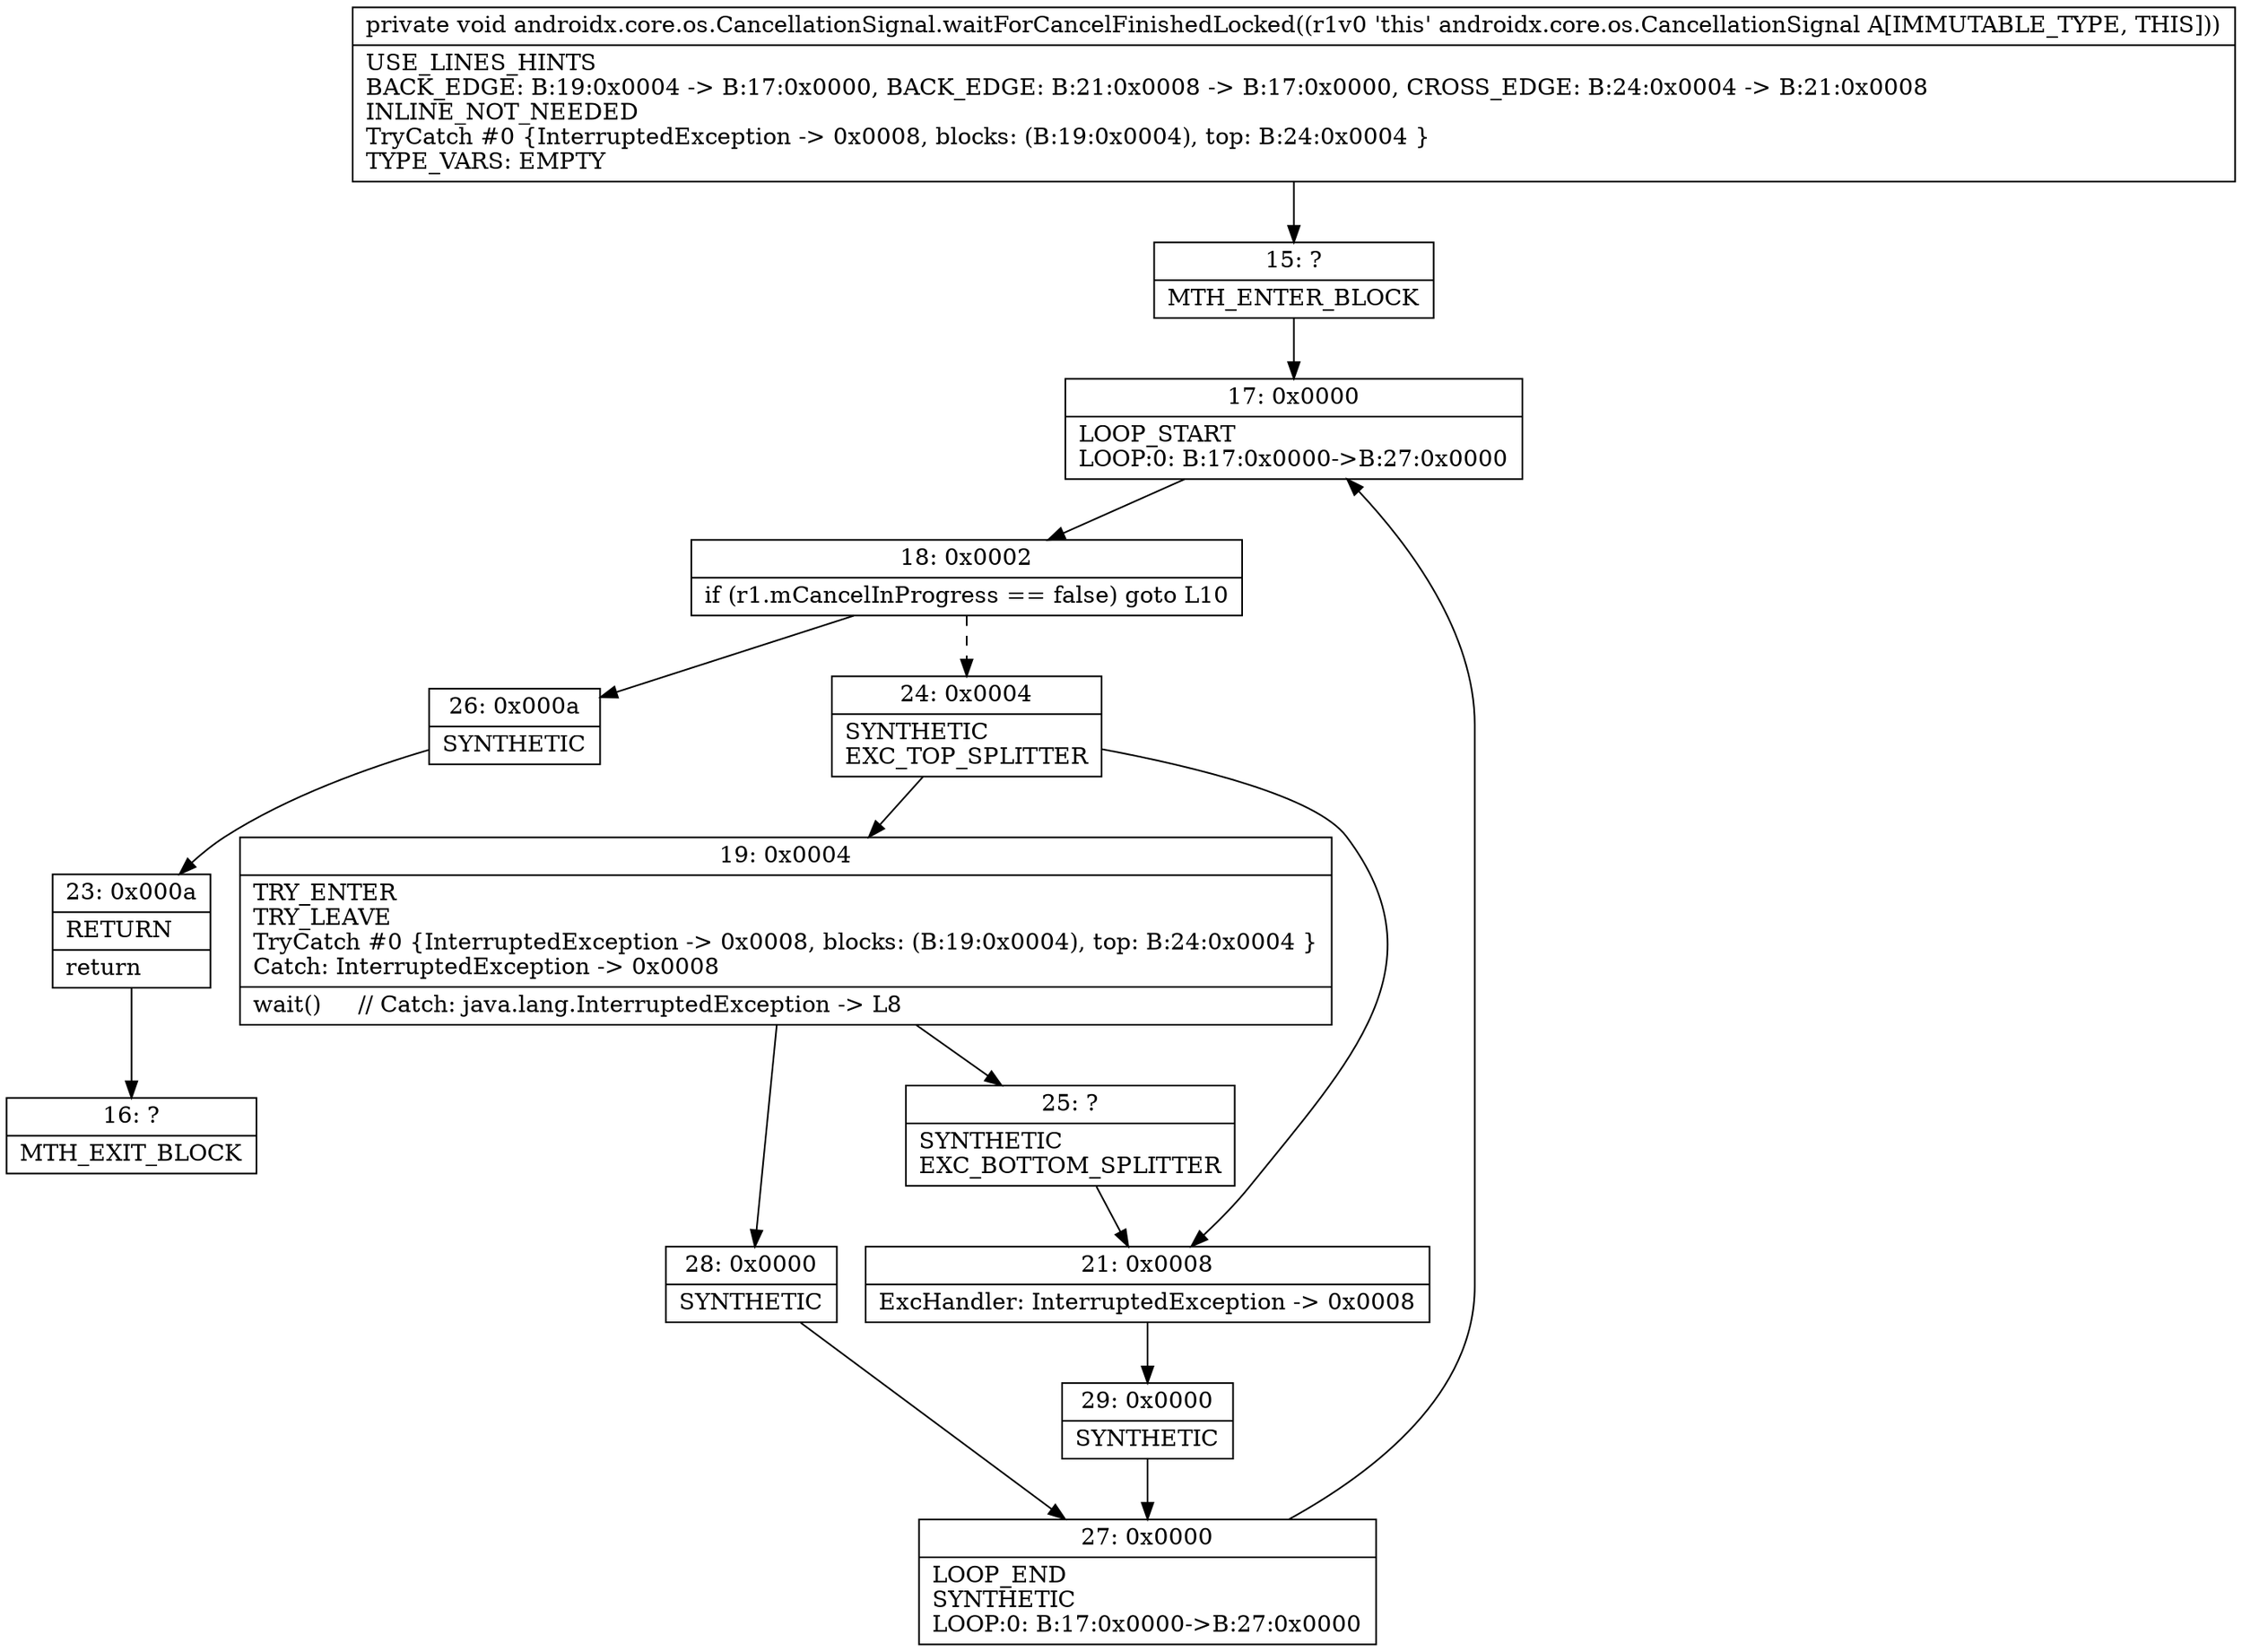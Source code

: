 digraph "CFG forandroidx.core.os.CancellationSignal.waitForCancelFinishedLocked()V" {
Node_15 [shape=record,label="{15\:\ ?|MTH_ENTER_BLOCK\l}"];
Node_17 [shape=record,label="{17\:\ 0x0000|LOOP_START\lLOOP:0: B:17:0x0000\-\>B:27:0x0000\l}"];
Node_18 [shape=record,label="{18\:\ 0x0002|if (r1.mCancelInProgress == false) goto L10\l}"];
Node_24 [shape=record,label="{24\:\ 0x0004|SYNTHETIC\lEXC_TOP_SPLITTER\l}"];
Node_19 [shape=record,label="{19\:\ 0x0004|TRY_ENTER\lTRY_LEAVE\lTryCatch #0 \{InterruptedException \-\> 0x0008, blocks: (B:19:0x0004), top: B:24:0x0004 \}\lCatch: InterruptedException \-\> 0x0008\l|wait()     \/\/ Catch: java.lang.InterruptedException \-\> L8\l}"];
Node_25 [shape=record,label="{25\:\ ?|SYNTHETIC\lEXC_BOTTOM_SPLITTER\l}"];
Node_28 [shape=record,label="{28\:\ 0x0000|SYNTHETIC\l}"];
Node_27 [shape=record,label="{27\:\ 0x0000|LOOP_END\lSYNTHETIC\lLOOP:0: B:17:0x0000\-\>B:27:0x0000\l}"];
Node_21 [shape=record,label="{21\:\ 0x0008|ExcHandler: InterruptedException \-\> 0x0008\l}"];
Node_29 [shape=record,label="{29\:\ 0x0000|SYNTHETIC\l}"];
Node_26 [shape=record,label="{26\:\ 0x000a|SYNTHETIC\l}"];
Node_23 [shape=record,label="{23\:\ 0x000a|RETURN\l|return\l}"];
Node_16 [shape=record,label="{16\:\ ?|MTH_EXIT_BLOCK\l}"];
MethodNode[shape=record,label="{private void androidx.core.os.CancellationSignal.waitForCancelFinishedLocked((r1v0 'this' androidx.core.os.CancellationSignal A[IMMUTABLE_TYPE, THIS]))  | USE_LINES_HINTS\lBACK_EDGE: B:19:0x0004 \-\> B:17:0x0000, BACK_EDGE: B:21:0x0008 \-\> B:17:0x0000, CROSS_EDGE: B:24:0x0004 \-\> B:21:0x0008\lINLINE_NOT_NEEDED\lTryCatch #0 \{InterruptedException \-\> 0x0008, blocks: (B:19:0x0004), top: B:24:0x0004 \}\lTYPE_VARS: EMPTY\l}"];
MethodNode -> Node_15;Node_15 -> Node_17;
Node_17 -> Node_18;
Node_18 -> Node_24[style=dashed];
Node_18 -> Node_26;
Node_24 -> Node_19;
Node_24 -> Node_21;
Node_19 -> Node_25;
Node_19 -> Node_28;
Node_25 -> Node_21;
Node_28 -> Node_27;
Node_27 -> Node_17;
Node_21 -> Node_29;
Node_29 -> Node_27;
Node_26 -> Node_23;
Node_23 -> Node_16;
}

